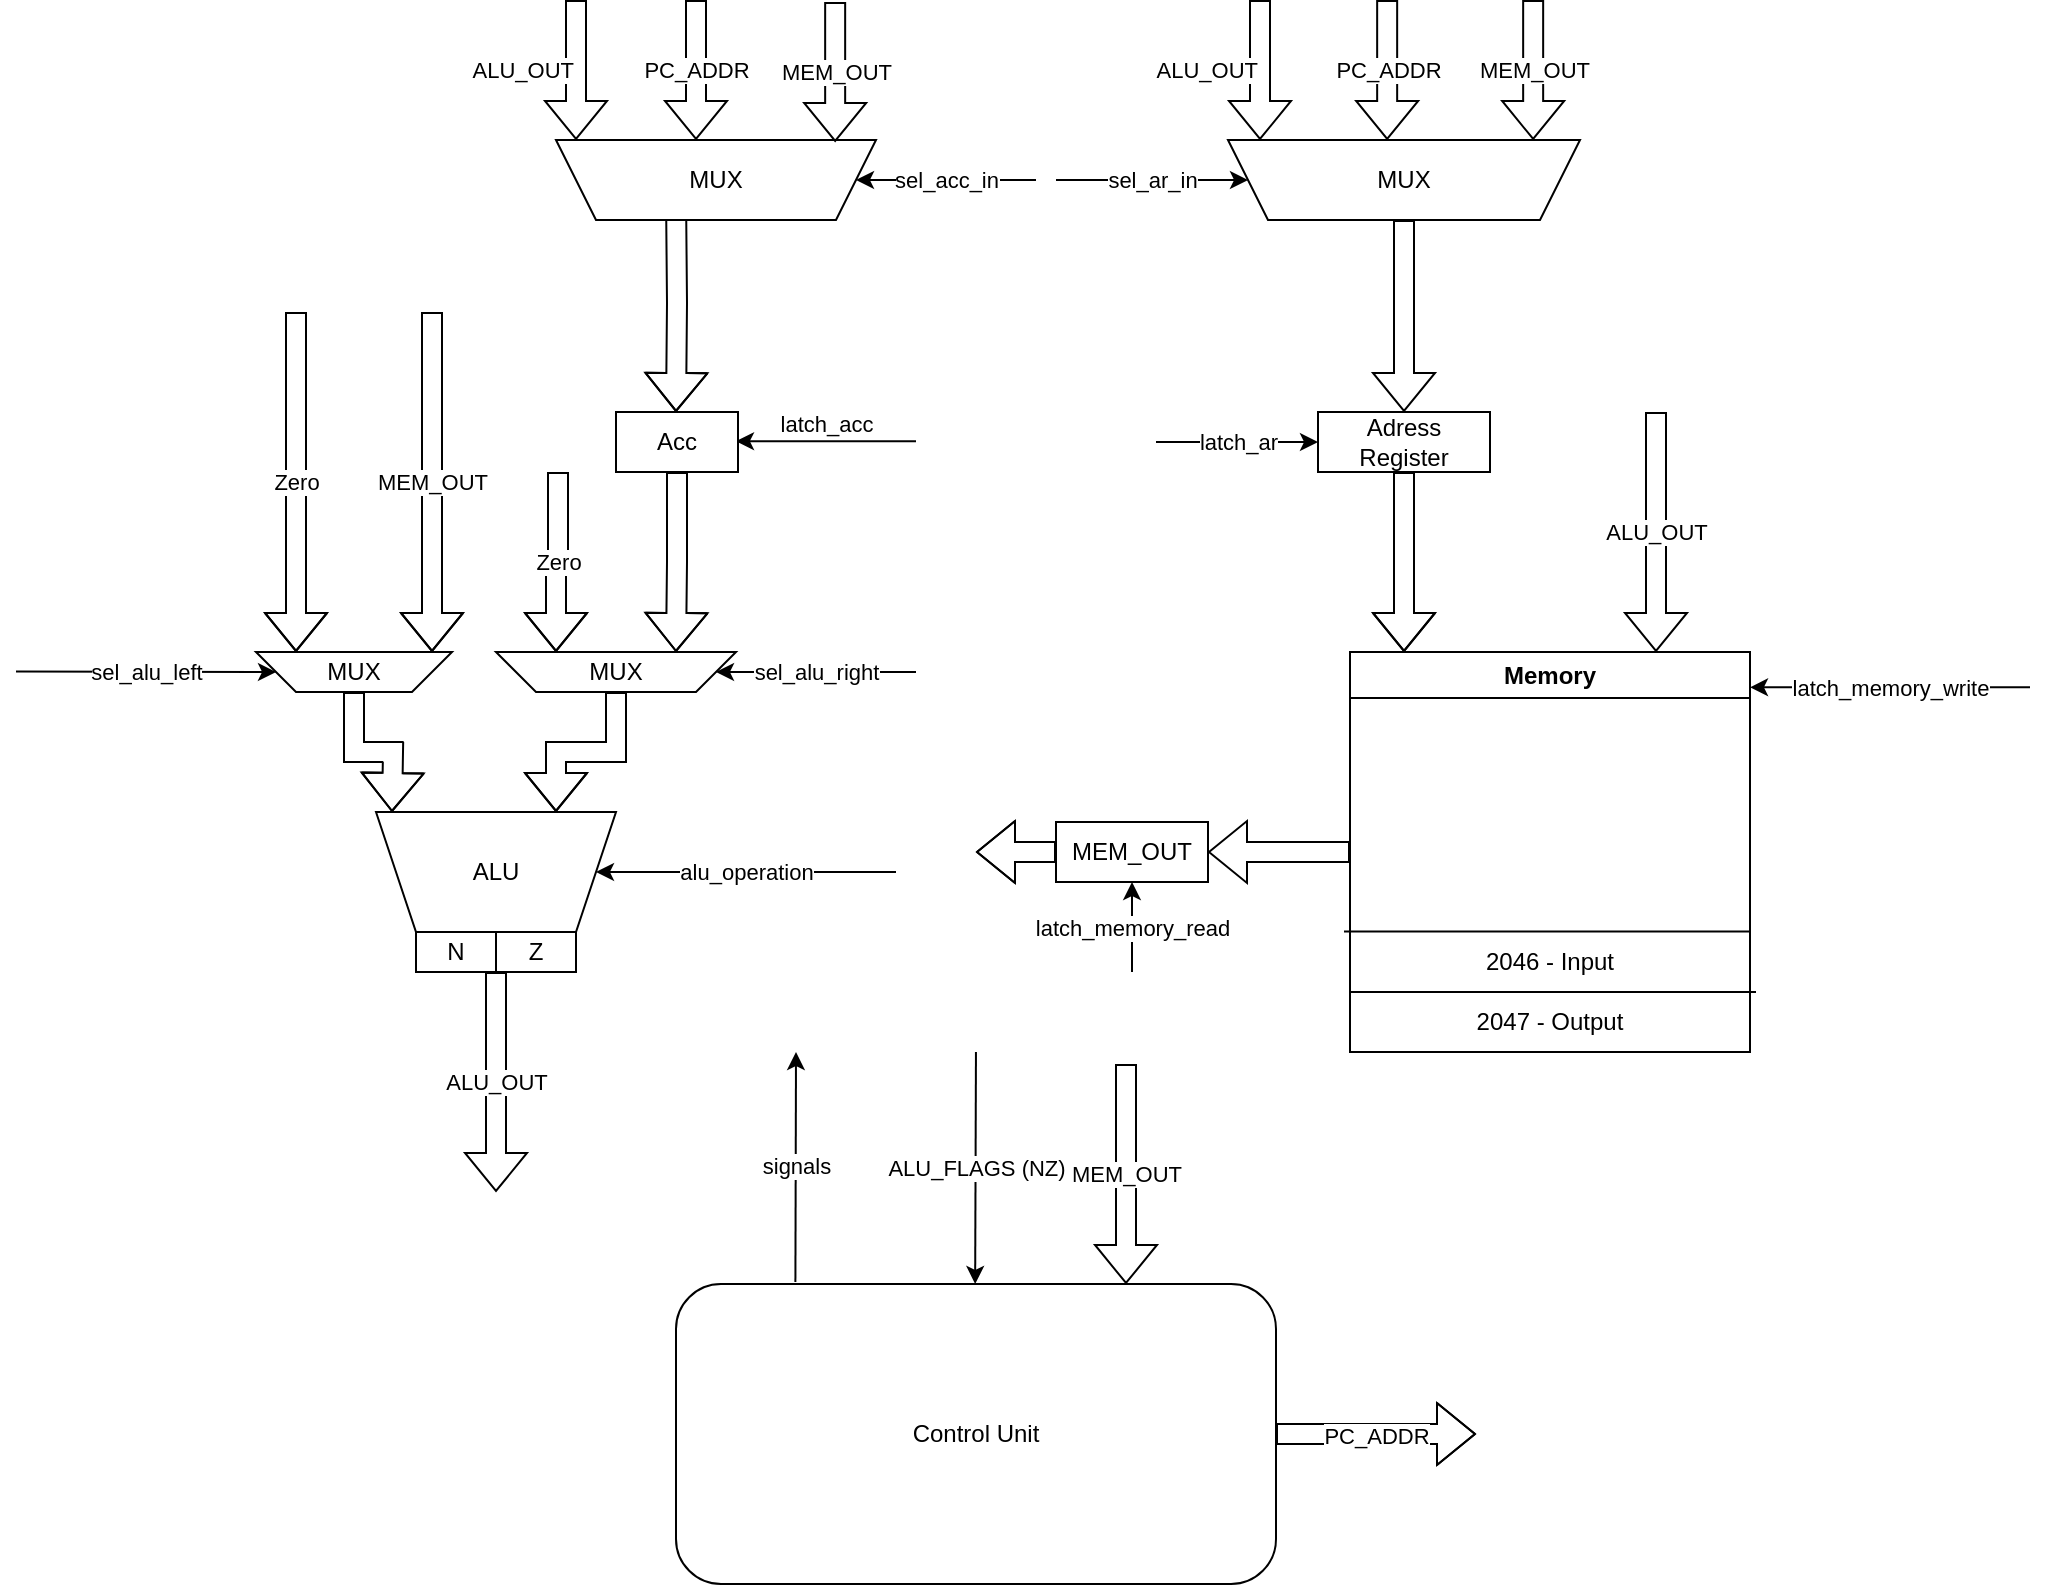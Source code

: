 <mxfile version="24.4.8" type="device">
  <diagram name="Страница — 1" id="qaHZs7rlEdnLkZ7-UnCF">
    <mxGraphModel dx="1562" dy="2076" grid="1" gridSize="10" guides="1" tooltips="1" connect="1" arrows="1" fold="1" page="1" pageScale="1" pageWidth="827" pageHeight="1169" math="0" shadow="0">
      <root>
        <mxCell id="0" />
        <mxCell id="1" parent="0" />
        <mxCell id="VztWFnc8bs-b96dmR6-H-2" value="ALU_OUT" style="edgeStyle=orthogonalEdgeStyle;rounded=0;orthogonalLoop=1;jettySize=auto;html=1;shape=flexArrow;" parent="1" edge="1">
          <mxGeometry relative="1" as="geometry">
            <mxPoint x="400" y="590" as="targetPoint" />
            <mxPoint x="400" y="480" as="sourcePoint" />
          </mxGeometry>
        </mxCell>
        <mxCell id="KUdzw6a4T8Kg-K9zb0mo-2" value="ALU" style="shape=trapezoid;perimeter=trapezoidPerimeter;whiteSpace=wrap;html=1;fixedSize=1;flipV=1;" parent="1" vertex="1">
          <mxGeometry x="340" y="400" width="120" height="60" as="geometry" />
        </mxCell>
        <mxCell id="KUdzw6a4T8Kg-K9zb0mo-5" value="Acc" style="rounded=0;whiteSpace=wrap;html=1;" parent="1" vertex="1">
          <mxGeometry x="460" y="200" width="60" height="30" as="geometry" />
        </mxCell>
        <mxCell id="KUdzw6a4T8Kg-K9zb0mo-11" style="edgeStyle=orthogonalEdgeStyle;rounded=0;orthogonalLoop=1;jettySize=auto;html=1;shape=flexArrow;" parent="1" target="KUdzw6a4T8Kg-K9zb0mo-5" edge="1">
          <mxGeometry relative="1" as="geometry">
            <mxPoint x="490" y="90" as="sourcePoint" />
          </mxGeometry>
        </mxCell>
        <mxCell id="KUdzw6a4T8Kg-K9zb0mo-13" value="latch_acc" style="endArrow=classic;html=1;rounded=0;verticalAlign=bottom;" parent="1" edge="1">
          <mxGeometry width="50" height="50" relative="1" as="geometry">
            <mxPoint x="610" y="214.58" as="sourcePoint" />
            <mxPoint x="520" y="214.58" as="targetPoint" />
          </mxGeometry>
        </mxCell>
        <mxCell id="VztWFnc8bs-b96dmR6-H-3" value="" style="edgeStyle=orthogonalEdgeStyle;rounded=0;orthogonalLoop=1;jettySize=auto;html=1;shape=flexArrow;verticalAlign=bottom;entryX=1;entryY=0.5;entryDx=0;entryDy=0;" parent="1" source="KUdzw6a4T8Kg-K9zb0mo-15" edge="1" target="RHUyiAM7LX-CDRTlL2dT-2">
          <mxGeometry relative="1" as="geometry">
            <mxPoint x="770" y="390" as="targetPoint" />
          </mxGeometry>
        </mxCell>
        <mxCell id="KUdzw6a4T8Kg-K9zb0mo-15" value="Memory" style="swimlane;whiteSpace=wrap;html=1;" parent="1" vertex="1">
          <mxGeometry x="827" y="320" width="200" height="200" as="geometry" />
        </mxCell>
        <mxCell id="BLMv03d7tRHrpKOhd6DS-5" value="" style="endArrow=none;html=1;rounded=0;" parent="KUdzw6a4T8Kg-K9zb0mo-15" edge="1">
          <mxGeometry width="50" height="50" relative="1" as="geometry">
            <mxPoint y="170" as="sourcePoint" />
            <mxPoint x="203" y="170" as="targetPoint" />
          </mxGeometry>
        </mxCell>
        <mxCell id="BLMv03d7tRHrpKOhd6DS-6" value="" style="endArrow=none;html=1;rounded=0;" parent="KUdzw6a4T8Kg-K9zb0mo-15" edge="1">
          <mxGeometry width="50" height="50" relative="1" as="geometry">
            <mxPoint x="-3" y="139.71" as="sourcePoint" />
            <mxPoint x="200" y="139.71" as="targetPoint" />
          </mxGeometry>
        </mxCell>
        <mxCell id="BLMv03d7tRHrpKOhd6DS-7" value="2046 - Input" style="text;html=1;align=center;verticalAlign=middle;whiteSpace=wrap;rounded=0;" parent="KUdzw6a4T8Kg-K9zb0mo-15" vertex="1">
          <mxGeometry y="140" width="200" height="30" as="geometry" />
        </mxCell>
        <mxCell id="BLMv03d7tRHrpKOhd6DS-8" value="2047 - Output" style="text;html=1;align=center;verticalAlign=middle;whiteSpace=wrap;rounded=0;" parent="KUdzw6a4T8Kg-K9zb0mo-15" vertex="1">
          <mxGeometry y="170" width="200" height="30" as="geometry" />
        </mxCell>
        <mxCell id="RHUyiAM7LX-CDRTlL2dT-6" style="edgeStyle=orthogonalEdgeStyle;rounded=0;orthogonalLoop=1;jettySize=auto;html=1;entryX=0.75;entryY=0;entryDx=0;entryDy=0;shape=flexArrow;" edge="1" parent="1" source="KUdzw6a4T8Kg-K9zb0mo-16" target="VztWFnc8bs-b96dmR6-H-20">
          <mxGeometry relative="1" as="geometry">
            <Array as="points">
              <mxPoint x="491" y="275" />
              <mxPoint x="490" y="275" />
            </Array>
          </mxGeometry>
        </mxCell>
        <mxCell id="KUdzw6a4T8Kg-K9zb0mo-16" value="Acc" style="rounded=0;whiteSpace=wrap;html=1;" parent="1" vertex="1">
          <mxGeometry x="460" y="200" width="61" height="30" as="geometry" />
        </mxCell>
        <mxCell id="KUdzw6a4T8Kg-K9zb0mo-18" style="edgeStyle=orthogonalEdgeStyle;rounded=0;orthogonalLoop=1;jettySize=auto;html=1;entryX=0.5;entryY=0;entryDx=0;entryDy=0;shape=flexArrow;" parent="1" source="KUdzw6a4T8Kg-K9zb0mo-17" edge="1">
          <mxGeometry relative="1" as="geometry">
            <mxPoint x="854" y="320" as="targetPoint" />
          </mxGeometry>
        </mxCell>
        <mxCell id="KUdzw6a4T8Kg-K9zb0mo-17" value="Adress Register" style="rounded=0;whiteSpace=wrap;html=1;" parent="1" vertex="1">
          <mxGeometry x="811" y="200" width="86" height="30" as="geometry" />
        </mxCell>
        <mxCell id="KUdzw6a4T8Kg-K9zb0mo-21" value="ALU_OUT" style="edgeStyle=orthogonalEdgeStyle;rounded=0;orthogonalLoop=1;jettySize=auto;html=1;shape=flexArrow;align=right;" parent="1" edge="1">
          <mxGeometry relative="1" as="geometry">
            <mxPoint x="782.0" y="-6" as="sourcePoint" />
            <mxPoint x="782" y="64" as="targetPoint" />
          </mxGeometry>
        </mxCell>
        <mxCell id="KUdzw6a4T8Kg-K9zb0mo-29" value="MUX" style="shape=trapezoid;perimeter=trapezoidPerimeter;whiteSpace=wrap;html=1;fixedSize=1;flipV=1;" parent="1" vertex="1">
          <mxGeometry x="430" y="64" width="160" height="40" as="geometry" />
        </mxCell>
        <mxCell id="VztWFnc8bs-b96dmR6-H-14" value="latch_ar" style="endArrow=classic;html=1;rounded=0;entryX=0;entryY=0.5;entryDx=0;entryDy=0;" parent="1" target="KUdzw6a4T8Kg-K9zb0mo-17" edge="1">
          <mxGeometry width="50" height="50" relative="1" as="geometry">
            <mxPoint x="730" y="215" as="sourcePoint" />
            <mxPoint x="800" y="200" as="targetPoint" />
          </mxGeometry>
        </mxCell>
        <mxCell id="VztWFnc8bs-b96dmR6-H-18" style="edgeStyle=orthogonalEdgeStyle;rounded=0;orthogonalLoop=1;jettySize=auto;html=1;entryX=0.25;entryY=0;entryDx=0;entryDy=0;shape=flexArrow;" parent="1" source="VztWFnc8bs-b96dmR6-H-17" edge="1">
          <mxGeometry relative="1" as="geometry">
            <mxPoint x="348" y="400" as="targetPoint" />
          </mxGeometry>
        </mxCell>
        <mxCell id="VztWFnc8bs-b96dmR6-H-17" value="MUX" style="shape=trapezoid;perimeter=trapezoidPerimeter;whiteSpace=wrap;html=1;fixedSize=1;flipV=1;" parent="1" vertex="1">
          <mxGeometry x="280" y="320" width="98" height="20" as="geometry" />
        </mxCell>
        <mxCell id="VztWFnc8bs-b96dmR6-H-19" value="sel_alu_left" style="endArrow=classic;html=1;rounded=0;entryX=0;entryY=0.5;entryDx=0;entryDy=0;" parent="1" edge="1" target="VztWFnc8bs-b96dmR6-H-17">
          <mxGeometry width="50" height="50" relative="1" as="geometry">
            <mxPoint x="160" y="329.76" as="sourcePoint" />
            <mxPoint x="280" y="329.76" as="targetPoint" />
          </mxGeometry>
        </mxCell>
        <mxCell id="VztWFnc8bs-b96dmR6-H-21" style="edgeStyle=orthogonalEdgeStyle;rounded=0;orthogonalLoop=1;jettySize=auto;html=1;entryX=0.75;entryY=0;entryDx=0;entryDy=0;shape=flexArrow;" parent="1" source="VztWFnc8bs-b96dmR6-H-20" target="KUdzw6a4T8Kg-K9zb0mo-2" edge="1">
          <mxGeometry relative="1" as="geometry" />
        </mxCell>
        <mxCell id="VztWFnc8bs-b96dmR6-H-20" value="MUX" style="shape=trapezoid;perimeter=trapezoidPerimeter;whiteSpace=wrap;html=1;fixedSize=1;flipV=1;" parent="1" vertex="1">
          <mxGeometry x="400" y="320" width="120" height="20" as="geometry" />
        </mxCell>
        <mxCell id="VztWFnc8bs-b96dmR6-H-22" value="sel_alu_right" style="endArrow=classic;html=1;rounded=0;entryX=1;entryY=0.5;entryDx=0;entryDy=0;" parent="1" target="VztWFnc8bs-b96dmR6-H-20" edge="1">
          <mxGeometry width="50" height="50" relative="1" as="geometry">
            <mxPoint x="610" y="330" as="sourcePoint" />
            <mxPoint x="360" y="340" as="targetPoint" />
          </mxGeometry>
        </mxCell>
        <mxCell id="VztWFnc8bs-b96dmR6-H-23" value="sel_acc_in" style="endArrow=classic;html=1;rounded=0;entryX=1;entryY=0.5;entryDx=0;entryDy=0;" parent="1" target="KUdzw6a4T8Kg-K9zb0mo-29" edge="1">
          <mxGeometry width="50" height="50" relative="1" as="geometry">
            <mxPoint x="670" y="84" as="sourcePoint" />
            <mxPoint x="650" y="60" as="targetPoint" />
          </mxGeometry>
        </mxCell>
        <mxCell id="VztWFnc8bs-b96dmR6-H-26" value="latch_memory_write" style="endArrow=classic;html=1;rounded=0;" parent="1" edge="1">
          <mxGeometry width="50" height="50" relative="1" as="geometry">
            <mxPoint x="1167" y="337.66" as="sourcePoint" />
            <mxPoint x="1027" y="337.66" as="targetPoint" />
          </mxGeometry>
        </mxCell>
        <mxCell id="1EKk68yGkYr6tyvd6Ejf-1" value="PC_ADDR" style="edgeStyle=orthogonalEdgeStyle;rounded=0;orthogonalLoop=1;jettySize=auto;html=1;shape=flexArrow;align=center;" parent="1" edge="1">
          <mxGeometry relative="1" as="geometry">
            <mxPoint x="845.58" y="-6" as="sourcePoint" />
            <mxPoint x="845.58" y="64" as="targetPoint" />
          </mxGeometry>
        </mxCell>
        <mxCell id="fPYIY1M17qo8cKbI_F4l-2" style="edgeStyle=orthogonalEdgeStyle;rounded=0;orthogonalLoop=1;jettySize=auto;html=1;shape=flexArrow;" parent="1" source="fPYIY1M17qo8cKbI_F4l-1" target="KUdzw6a4T8Kg-K9zb0mo-17" edge="1">
          <mxGeometry relative="1" as="geometry" />
        </mxCell>
        <mxCell id="fPYIY1M17qo8cKbI_F4l-1" value="MUX" style="shape=trapezoid;perimeter=trapezoidPerimeter;whiteSpace=wrap;html=1;fixedSize=1;flipV=1;" parent="1" vertex="1">
          <mxGeometry x="766" y="64" width="176" height="40" as="geometry" />
        </mxCell>
        <mxCell id="fPYIY1M17qo8cKbI_F4l-3" value="sel_ar_in" style="endArrow=classic;html=1;rounded=0;entryX=0;entryY=0.5;entryDx=0;entryDy=0;" parent="1" target="fPYIY1M17qo8cKbI_F4l-1" edge="1">
          <mxGeometry width="50" height="50" relative="1" as="geometry">
            <mxPoint x="680" y="84" as="sourcePoint" />
            <mxPoint x="602" y="88" as="targetPoint" />
          </mxGeometry>
        </mxCell>
        <mxCell id="HdH_oVp9GU2XTLJWeg0J-1" value="PC_ADDR" style="edgeStyle=orthogonalEdgeStyle;rounded=0;orthogonalLoop=1;jettySize=auto;html=1;shape=flexArrow;" parent="1" source="BLMv03d7tRHrpKOhd6DS-3" edge="1">
          <mxGeometry relative="1" as="geometry">
            <mxPoint x="890" y="711" as="targetPoint" />
          </mxGeometry>
        </mxCell>
        <mxCell id="BLMv03d7tRHrpKOhd6DS-3" value="Control Unit" style="rounded=1;whiteSpace=wrap;html=1;" parent="1" vertex="1">
          <mxGeometry x="490" y="636" width="300" height="150" as="geometry" />
        </mxCell>
        <mxCell id="BLMv03d7tRHrpKOhd6DS-4" value="MEM_OUT" style="shape=flexArrow;endArrow=classic;html=1;rounded=0;entryX=0.75;entryY=0;entryDx=0;entryDy=0;" parent="1" target="BLMv03d7tRHrpKOhd6DS-3" edge="1">
          <mxGeometry width="50" height="50" relative="1" as="geometry">
            <mxPoint x="715" y="526" as="sourcePoint" />
            <mxPoint x="720" y="556" as="targetPoint" />
          </mxGeometry>
        </mxCell>
        <mxCell id="BLMv03d7tRHrpKOhd6DS-9" value="N" style="rounded=0;whiteSpace=wrap;html=1;" parent="1" vertex="1">
          <mxGeometry x="360" y="460" width="40" height="20" as="geometry" />
        </mxCell>
        <mxCell id="BLMv03d7tRHrpKOhd6DS-12" value="Z" style="rounded=0;whiteSpace=wrap;html=1;" parent="1" vertex="1">
          <mxGeometry x="400" y="460" width="40" height="20" as="geometry" />
        </mxCell>
        <mxCell id="BLMv03d7tRHrpKOhd6DS-13" value="ALU_FLAGS (NZ)" style="endArrow=classic;html=1;rounded=0;entryX=0.312;entryY=-0.027;entryDx=0;entryDy=0;entryPerimeter=0;" parent="1" edge="1">
          <mxGeometry width="50" height="50" relative="1" as="geometry">
            <mxPoint x="639.98" y="520.05" as="sourcePoint" />
            <mxPoint x="639.58" y="636.0" as="targetPoint" />
          </mxGeometry>
        </mxCell>
        <mxCell id="BLMv03d7tRHrpKOhd6DS-14" value="signals" style="endArrow=classic;html=1;rounded=0;exitX=0.199;exitY=-0.007;exitDx=0;exitDy=0;exitPerimeter=0;" parent="1" source="BLMv03d7tRHrpKOhd6DS-3" edge="1">
          <mxGeometry width="50" height="50" relative="1" as="geometry">
            <mxPoint x="547.3" y="636.0" as="sourcePoint" />
            <mxPoint x="550" y="520" as="targetPoint" />
          </mxGeometry>
        </mxCell>
        <mxCell id="Hm90VYiBjuE7f4GXNQvV-3" value="ALU_OUT" style="edgeStyle=orthogonalEdgeStyle;rounded=0;orthogonalLoop=1;jettySize=auto;html=1;shape=flexArrow;align=right;" parent="1" edge="1">
          <mxGeometry relative="1" as="geometry">
            <mxPoint x="440.0" y="-6" as="sourcePoint" />
            <mxPoint x="440" y="64" as="targetPoint" />
          </mxGeometry>
        </mxCell>
        <mxCell id="Hm90VYiBjuE7f4GXNQvV-4" value="PC_ADDR" style="edgeStyle=orthogonalEdgeStyle;rounded=0;orthogonalLoop=1;jettySize=auto;html=1;shape=flexArrow;align=center;" parent="1" edge="1">
          <mxGeometry relative="1" as="geometry">
            <mxPoint x="500.0" y="-6" as="sourcePoint" />
            <mxPoint x="500" y="64" as="targetPoint" />
          </mxGeometry>
        </mxCell>
        <mxCell id="7y8Cft0EAHyY0hO7SGek-1" value="MEM_OUT" style="edgeStyle=orthogonalEdgeStyle;rounded=0;orthogonalLoop=1;jettySize=auto;html=1;shape=flexArrow;align=center;" parent="1" edge="1">
          <mxGeometry relative="1" as="geometry">
            <mxPoint x="918.58" y="-6" as="sourcePoint" />
            <mxPoint x="918.58" y="64" as="targetPoint" />
          </mxGeometry>
        </mxCell>
        <mxCell id="7y8Cft0EAHyY0hO7SGek-2" value="MEM_OUT" style="edgeStyle=orthogonalEdgeStyle;rounded=0;orthogonalLoop=1;jettySize=auto;html=1;shape=flexArrow;align=center;" parent="1" edge="1">
          <mxGeometry relative="1" as="geometry">
            <mxPoint x="569.58" y="-5" as="sourcePoint" />
            <mxPoint x="569.58" y="65" as="targetPoint" />
          </mxGeometry>
        </mxCell>
        <mxCell id="raiu7k72i6iHJPs2-Eyd-1" value="MEM_OUT" style="edgeStyle=orthogonalEdgeStyle;rounded=0;orthogonalLoop=1;jettySize=auto;html=1;shape=flexArrow;" parent="1" edge="1">
          <mxGeometry relative="1" as="geometry">
            <Array as="points">
              <mxPoint x="368" y="185" />
            </Array>
            <mxPoint x="368" y="320" as="targetPoint" />
            <mxPoint x="368" y="150" as="sourcePoint" />
          </mxGeometry>
        </mxCell>
        <mxCell id="RHUyiAM7LX-CDRTlL2dT-1" value="alu_operation" style="endArrow=classic;html=1;rounded=0;" edge="1" parent="1">
          <mxGeometry width="50" height="50" relative="1" as="geometry">
            <mxPoint x="600" y="430" as="sourcePoint" />
            <mxPoint x="450" y="430" as="targetPoint" />
          </mxGeometry>
        </mxCell>
        <mxCell id="RHUyiAM7LX-CDRTlL2dT-4" style="edgeStyle=orthogonalEdgeStyle;rounded=0;orthogonalLoop=1;jettySize=auto;html=1;shape=flexArrow;" edge="1" parent="1" source="RHUyiAM7LX-CDRTlL2dT-2">
          <mxGeometry relative="1" as="geometry">
            <mxPoint x="640.0" y="420" as="targetPoint" />
          </mxGeometry>
        </mxCell>
        <mxCell id="RHUyiAM7LX-CDRTlL2dT-2" value="MEM_OUT" style="rounded=0;whiteSpace=wrap;html=1;" vertex="1" parent="1">
          <mxGeometry x="680" y="405" width="76" height="30" as="geometry" />
        </mxCell>
        <mxCell id="RHUyiAM7LX-CDRTlL2dT-3" value="latch_memory_read" style="endArrow=classic;html=1;rounded=0;entryX=0.5;entryY=1;entryDx=0;entryDy=0;" edge="1" parent="1" target="RHUyiAM7LX-CDRTlL2dT-2">
          <mxGeometry width="50" height="50" relative="1" as="geometry">
            <mxPoint x="718" y="480" as="sourcePoint" />
            <mxPoint x="800" y="440" as="targetPoint" />
          </mxGeometry>
        </mxCell>
        <mxCell id="RHUyiAM7LX-CDRTlL2dT-5" value="Zero" style="edgeStyle=orthogonalEdgeStyle;rounded=0;orthogonalLoop=1;jettySize=auto;html=1;shape=flexArrow;" edge="1" parent="1">
          <mxGeometry relative="1" as="geometry">
            <Array as="points">
              <mxPoint x="300" y="185" />
            </Array>
            <mxPoint x="300" y="320" as="targetPoint" />
            <mxPoint x="300" y="150" as="sourcePoint" />
          </mxGeometry>
        </mxCell>
        <mxCell id="RHUyiAM7LX-CDRTlL2dT-7" value="Zero" style="edgeStyle=orthogonalEdgeStyle;rounded=0;orthogonalLoop=1;jettySize=auto;html=1;entryX=0.75;entryY=0;entryDx=0;entryDy=0;shape=flexArrow;" edge="1" parent="1">
          <mxGeometry relative="1" as="geometry">
            <mxPoint x="431" y="230" as="sourcePoint" />
            <mxPoint x="430" y="320" as="targetPoint" />
            <Array as="points">
              <mxPoint x="431" y="275" />
              <mxPoint x="430" y="275" />
            </Array>
          </mxGeometry>
        </mxCell>
        <mxCell id="RHUyiAM7LX-CDRTlL2dT-9" value="ALU_OUT" style="shape=flexArrow;endArrow=classic;html=1;rounded=0;" edge="1" parent="1">
          <mxGeometry width="50" height="50" relative="1" as="geometry">
            <mxPoint x="980" y="200" as="sourcePoint" />
            <mxPoint x="980" y="320" as="targetPoint" />
          </mxGeometry>
        </mxCell>
      </root>
    </mxGraphModel>
  </diagram>
</mxfile>
